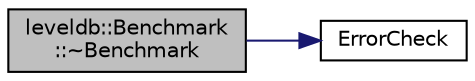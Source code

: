 digraph "leveldb::Benchmark::~Benchmark"
{
  edge [fontname="Helvetica",fontsize="10",labelfontname="Helvetica",labelfontsize="10"];
  node [fontname="Helvetica",fontsize="10",shape=record];
  rankdir="LR";
  Node1 [label="leveldb::Benchmark\l::~Benchmark",height=0.2,width=0.4,color="black", fillcolor="grey75", style="filled" fontcolor="black"];
  Node1 -> Node2 [color="midnightblue",fontsize="10",style="solid",fontname="Helvetica"];
  Node2 [label="ErrorCheck",height=0.2,width=0.4,color="black", fillcolor="white", style="filled",URL="$db__bench__sqlite3_8cc.html#a0bde971cd24b0905524e51367c63e128"];
}
